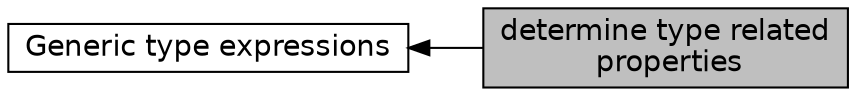 digraph "determine type related properties"
{
  edge [fontname="Helvetica",fontsize="14",labelfontname="Helvetica",labelfontsize="14"];
  node [fontname="Helvetica",fontsize="14",shape=box];
  rankdir=LR;
  Node1 [label="determine type related\l properties",height=0.2,width=0.4,color="black", fillcolor="grey75", style="filled", fontcolor="black",tooltip=" "];
  Node2 [label="Generic type expressions",height=0.2,width=0.4,color="black", fillcolor="white", style="filled",URL="$group__generic.html",tooltip=" "];
  Node2->Node1 [shape=plaintext, dir="back", style="solid"];
}
